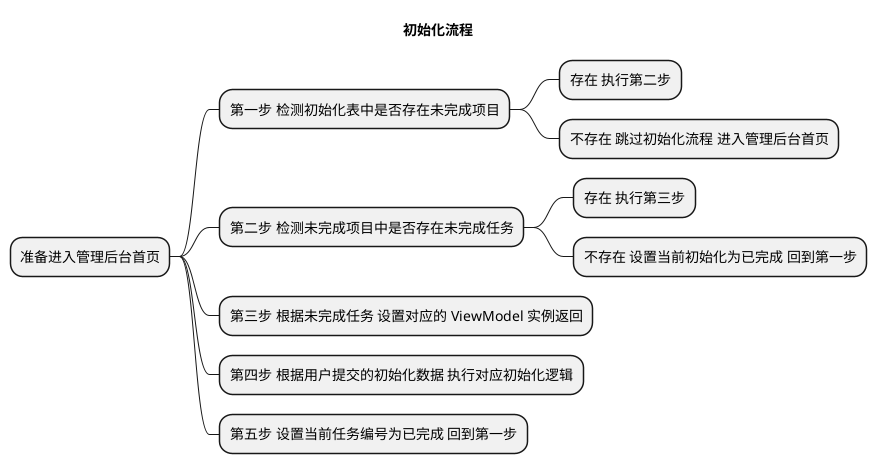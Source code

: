 @startmindmap
'https://plantuml.com/mindmap-diagram

title 初始化流程

* 准备进入管理后台首页
** 第一步 检测初始化表中是否存在未完成项目
*** 存在 执行第二步
*** 不存在 跳过初始化流程 进入管理后台首页
** 第二步 检测未完成项目中是否存在未完成任务
*** 存在 执行第三步
*** 不存在 设置当前初始化为已完成 回到第一步
** 第三步 根据未完成任务 设置对应的 ViewModel 实例返回
** 第四步 根据用户提交的初始化数据 执行对应初始化逻辑
** 第五步 设置当前任务编号为已完成 回到第一步

@endmindmap
